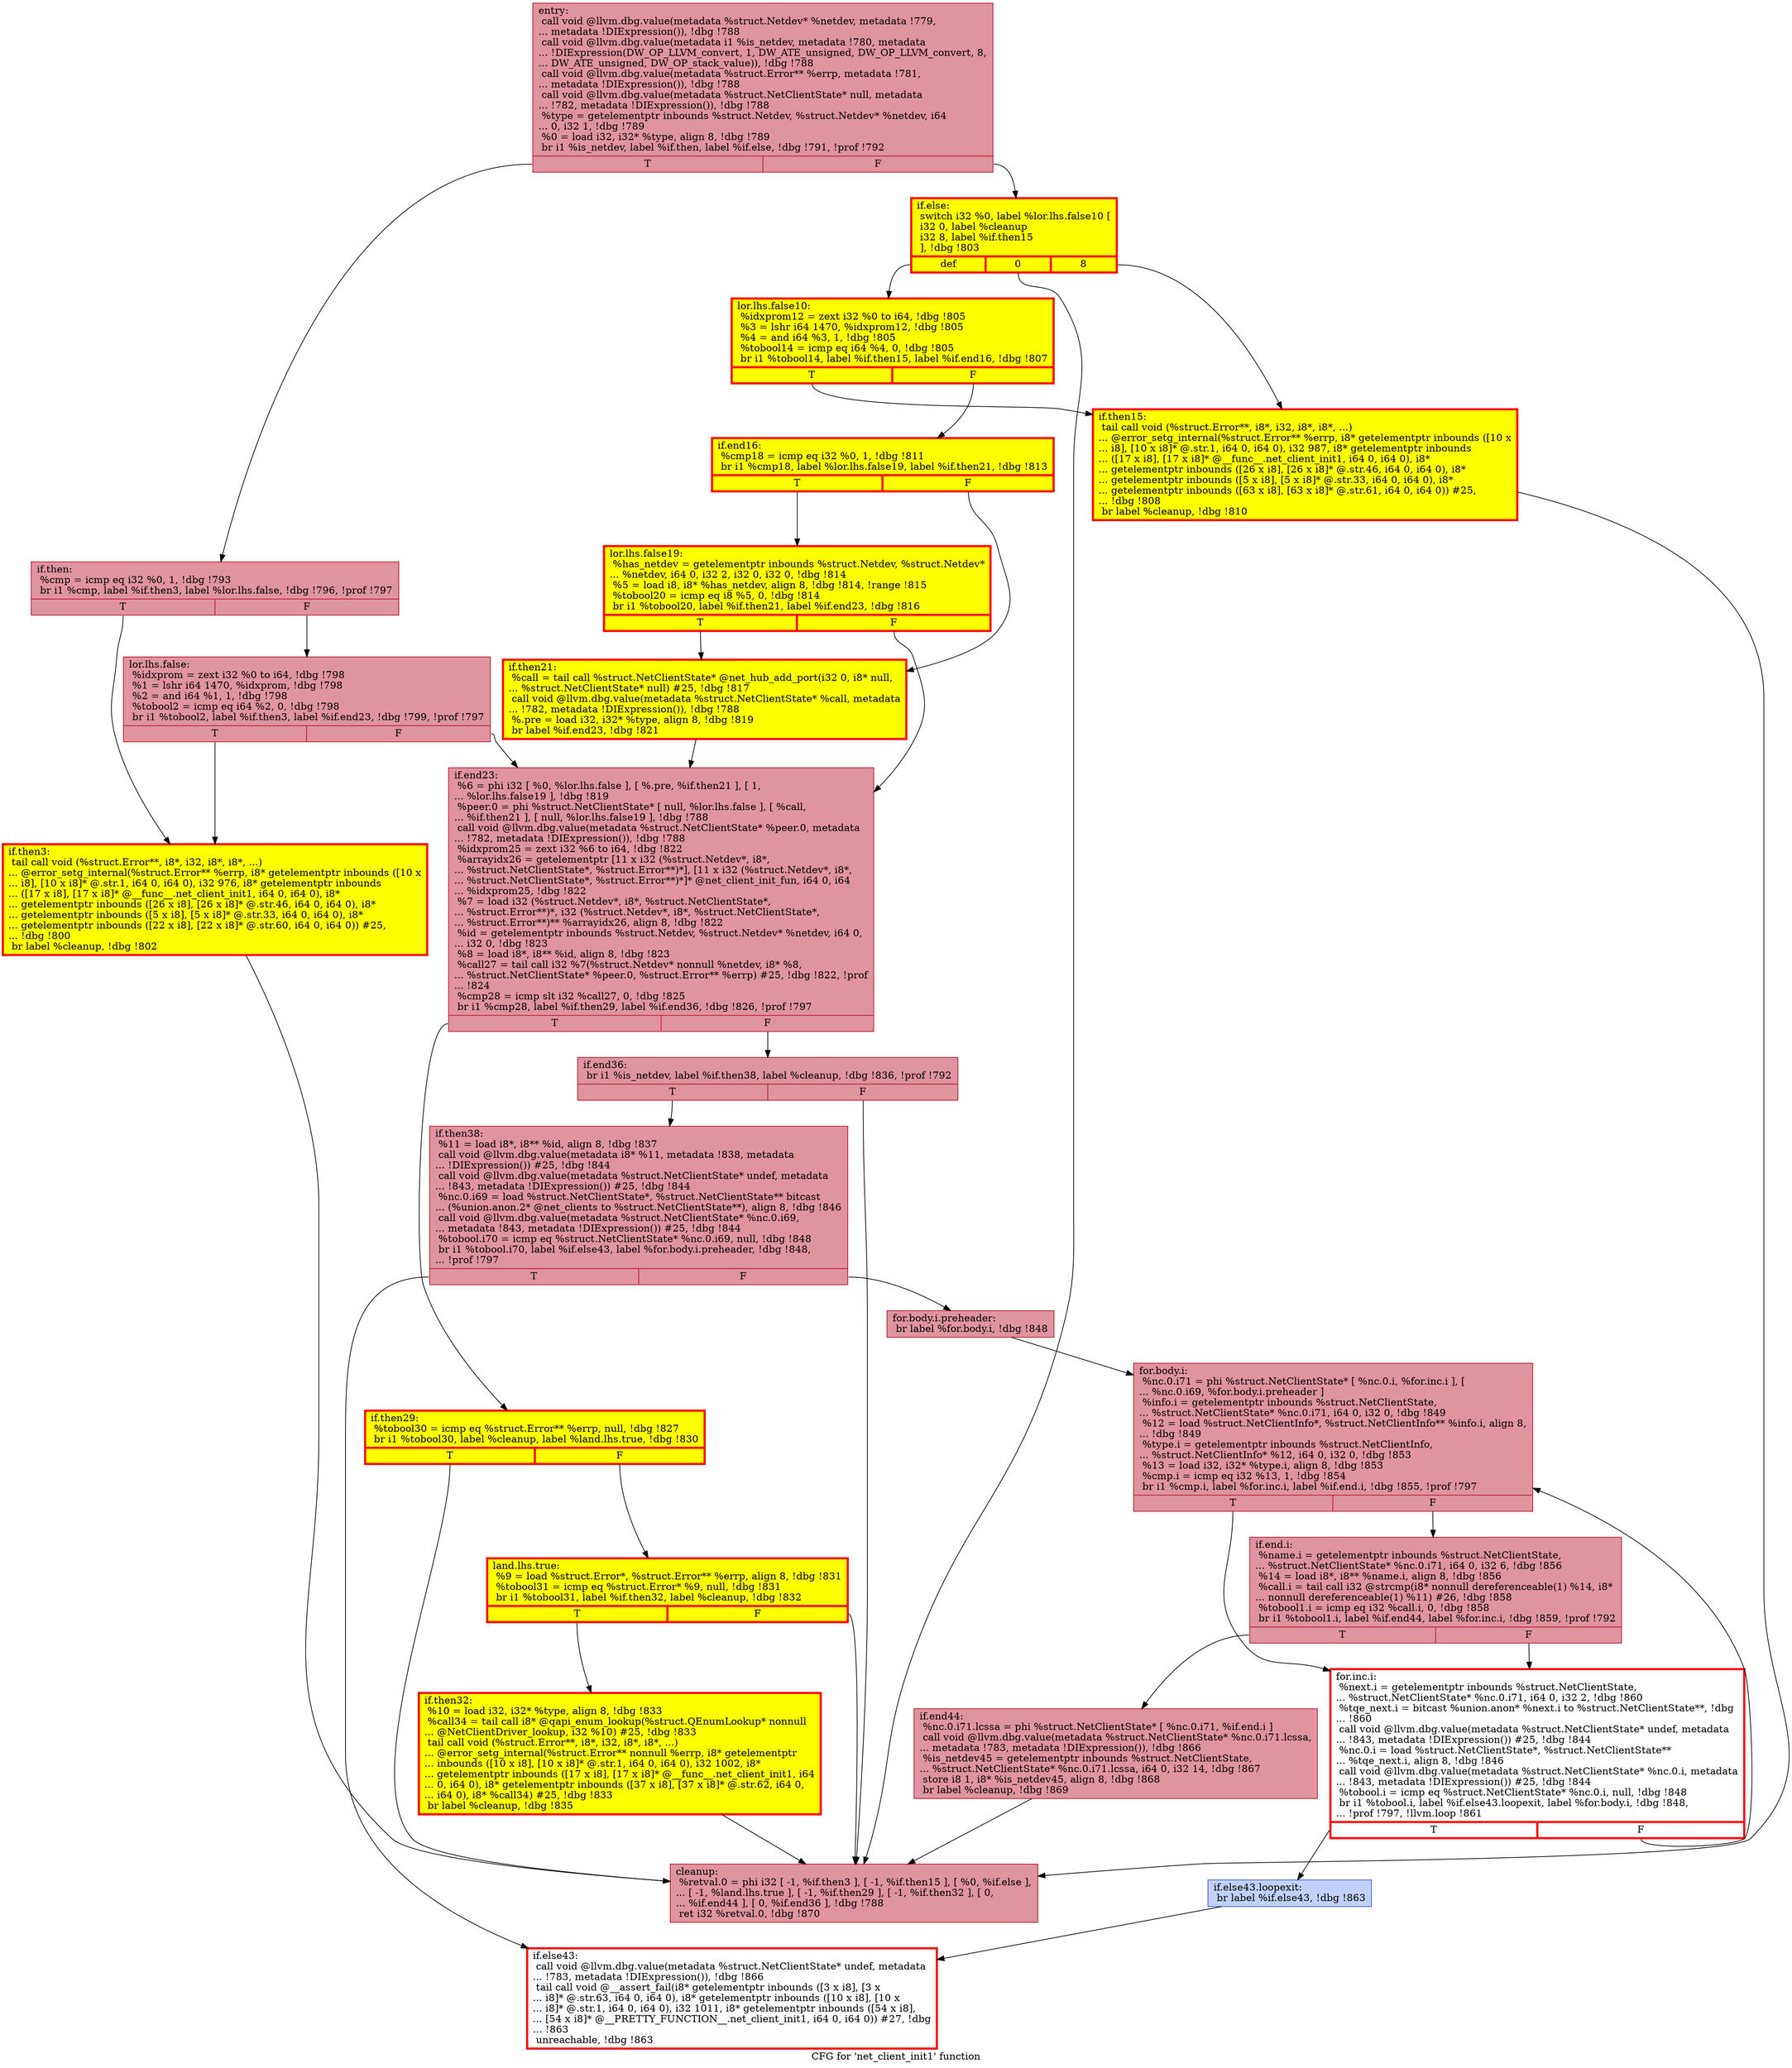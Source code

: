 digraph "CFG for 'net_client_init1' function" {
	label="CFG for 'net_client_init1' function";

	Node0x55a9bd5f3d00 [shape=record,color="#b70d28ff", style=filled, fillcolor="#b70d2870",label="{entry:\l  call void @llvm.dbg.value(metadata %struct.Netdev* %netdev, metadata !779,\l... metadata !DIExpression()), !dbg !788\l  call void @llvm.dbg.value(metadata i1 %is_netdev, metadata !780, metadata\l... !DIExpression(DW_OP_LLVM_convert, 1, DW_ATE_unsigned, DW_OP_LLVM_convert, 8,\l... DW_ATE_unsigned, DW_OP_stack_value)), !dbg !788\l  call void @llvm.dbg.value(metadata %struct.Error** %errp, metadata !781,\l... metadata !DIExpression()), !dbg !788\l  call void @llvm.dbg.value(metadata %struct.NetClientState* null, metadata\l... !782, metadata !DIExpression()), !dbg !788\l  %type = getelementptr inbounds %struct.Netdev, %struct.Netdev* %netdev, i64\l... 0, i32 1, !dbg !789\l  %0 = load i32, i32* %type, align 8, !dbg !789\l  br i1 %is_netdev, label %if.then, label %if.else, !dbg !791, !prof !792\l|{<s0>T|<s1>F}}"];
	Node0x55a9bd5f3d00:s0 -> Node0x55a9bd604400;
	Node0x55a9bd5f3d00:s1 -> Node0x55a9bd6044a0;
	Node0x55a9bd604400 [shape=record,color="#b70d28ff", style=filled, fillcolor="#b70d2870",label="{if.then:                                          \l  %cmp = icmp eq i32 %0, 1, !dbg !793\l  br i1 %cmp, label %if.then3, label %lor.lhs.false, !dbg !796, !prof !797\l|{<s0>T|<s1>F}}"];
	Node0x55a9bd604400:s0 -> Node0x55a9bd604930;
	Node0x55a9bd604400:s1 -> Node0x55a9bd604a10;
	Node0x55a9bd604a10 [shape=record,color="#b70d28ff", style=filled, fillcolor="#b70d2870",label="{lor.lhs.false:                                    \l  %idxprom = zext i32 %0 to i64, !dbg !798\l  %1 = lshr i64 1470, %idxprom, !dbg !798\l  %2 = and i64 %1, 1, !dbg !798\l  %tobool2 = icmp eq i64 %2, 0, !dbg !798\l  br i1 %tobool2, label %if.then3, label %if.end23, !dbg !799, !prof !797\l|{<s0>T|<s1>F}}"];
	Node0x55a9bd604a10:s0 -> Node0x55a9bd604930;
	Node0x55a9bd604a10:s1 -> Node0x55a9bd604450;
	Node0x55a9bd604930 [shape=record,penwidth=3.0, style="filled", color="red", fillcolor="yellow",label="{if.then3:                                         \l  tail call void (%struct.Error**, i8*, i32, i8*, i8*, ...)\l... @error_setg_internal(%struct.Error** %errp, i8* getelementptr inbounds ([10 x\l... i8], [10 x i8]* @.str.1, i64 0, i64 0), i32 976, i8* getelementptr inbounds\l... ([17 x i8], [17 x i8]* @__func__.net_client_init1, i64 0, i64 0), i8*\l... getelementptr inbounds ([26 x i8], [26 x i8]* @.str.46, i64 0, i64 0), i8*\l... getelementptr inbounds ([5 x i8], [5 x i8]* @.str.33, i64 0, i64 0), i8*\l... getelementptr inbounds ([22 x i8], [22 x i8]* @.str.60, i64 0, i64 0)) #25,\l... !dbg !800\l  br label %cleanup, !dbg !802\l}"];
	Node0x55a9bd604930 -> Node0x55a9bd4cccb0;
	Node0x55a9bd6044a0 [shape=record,penwidth=3.0, style="filled", color="red", fillcolor="yellow",label="{if.else:                                          \l  switch i32 %0, label %lor.lhs.false10 [\l    i32 0, label %cleanup\l    i32 8, label %if.then15\l  ], !dbg !803\l|{<s0>def|<s1>0|<s2>8}}"];
	Node0x55a9bd6044a0:s0 -> Node0x55a9bd606cd0;
	Node0x55a9bd6044a0:s1 -> Node0x55a9bd4cccb0;
	Node0x55a9bd6044a0:s2 -> Node0x55a9bd606c30;
	Node0x55a9bd606cd0 [shape=record,penwidth=3.0, style="filled", color="red", fillcolor="yellow",label="{lor.lhs.false10:                                  \l  %idxprom12 = zext i32 %0 to i64, !dbg !805\l  %3 = lshr i64 1470, %idxprom12, !dbg !805\l  %4 = and i64 %3, 1, !dbg !805\l  %tobool14 = icmp eq i64 %4, 0, !dbg !805\l  br i1 %tobool14, label %if.then15, label %if.end16, !dbg !807\l|{<s0>T|<s1>F}}"];
	Node0x55a9bd606cd0:s0 -> Node0x55a9bd606c30;
	Node0x55a9bd606cd0:s1 -> Node0x55a9bd606c80;
	Node0x55a9bd606c30 [shape=record,penwidth=3.0, style="filled", color="red", fillcolor="yellow",label="{if.then15:                                        \l  tail call void (%struct.Error**, i8*, i32, i8*, i8*, ...)\l... @error_setg_internal(%struct.Error** %errp, i8* getelementptr inbounds ([10 x\l... i8], [10 x i8]* @.str.1, i64 0, i64 0), i32 987, i8* getelementptr inbounds\l... ([17 x i8], [17 x i8]* @__func__.net_client_init1, i64 0, i64 0), i8*\l... getelementptr inbounds ([26 x i8], [26 x i8]* @.str.46, i64 0, i64 0), i8*\l... getelementptr inbounds ([5 x i8], [5 x i8]* @.str.33, i64 0, i64 0), i8*\l... getelementptr inbounds ([63 x i8], [63 x i8]* @.str.61, i64 0, i64 0)) #25,\l... !dbg !808\l  br label %cleanup, !dbg !810\l}"];
	Node0x55a9bd606c30 -> Node0x55a9bd4cccb0;
	Node0x55a9bd606c80 [shape=record,penwidth=3.0, style="filled", color="red", fillcolor="yellow",label="{if.end16:                                         \l  %cmp18 = icmp eq i32 %0, 1, !dbg !811\l  br i1 %cmp18, label %lor.lhs.false19, label %if.then21, !dbg !813\l|{<s0>T|<s1>F}}"];
	Node0x55a9bd606c80:s0 -> Node0x55a9bd608000;
	Node0x55a9bd606c80:s1 -> Node0x55a9bd607a80;
	Node0x55a9bd608000 [shape=record,penwidth=3.0, style="filled", color="red", fillcolor="yellow",label="{lor.lhs.false19:                                  \l  %has_netdev = getelementptr inbounds %struct.Netdev, %struct.Netdev*\l... %netdev, i64 0, i32 2, i32 0, i32 0, !dbg !814\l  %5 = load i8, i8* %has_netdev, align 8, !dbg !814, !range !815\l  %tobool20 = icmp eq i8 %5, 0, !dbg !814\l  br i1 %tobool20, label %if.then21, label %if.end23, !dbg !816\l|{<s0>T|<s1>F}}"];
	Node0x55a9bd608000:s0 -> Node0x55a9bd607a80;
	Node0x55a9bd608000:s1 -> Node0x55a9bd604450;
	Node0x55a9bd607a80 [shape=record,penwidth=3.0, style="filled", color="red", fillcolor="yellow",label="{if.then21:                                        \l  %call = tail call %struct.NetClientState* @net_hub_add_port(i32 0, i8* null,\l... %struct.NetClientState* null) #25, !dbg !817\l  call void @llvm.dbg.value(metadata %struct.NetClientState* %call, metadata\l... !782, metadata !DIExpression()), !dbg !788\l  %.pre = load i32, i32* %type, align 8, !dbg !819\l  br label %if.end23, !dbg !821\l}"];
	Node0x55a9bd607a80 -> Node0x55a9bd604450;
	Node0x55a9bd604450 [shape=record,color="#b70d28ff", style=filled, fillcolor="#b70d2870",label="{if.end23:                                         \l  %6 = phi i32 [ %0, %lor.lhs.false ], [ %.pre, %if.then21 ], [ 1,\l... %lor.lhs.false19 ], !dbg !819\l  %peer.0 = phi %struct.NetClientState* [ null, %lor.lhs.false ], [ %call,\l... %if.then21 ], [ null, %lor.lhs.false19 ], !dbg !788\l  call void @llvm.dbg.value(metadata %struct.NetClientState* %peer.0, metadata\l... !782, metadata !DIExpression()), !dbg !788\l  %idxprom25 = zext i32 %6 to i64, !dbg !822\l  %arrayidx26 = getelementptr [11 x i32 (%struct.Netdev*, i8*,\l... %struct.NetClientState*, %struct.Error**)*], [11 x i32 (%struct.Netdev*, i8*,\l... %struct.NetClientState*, %struct.Error**)*]* @net_client_init_fun, i64 0, i64\l... %idxprom25, !dbg !822\l  %7 = load i32 (%struct.Netdev*, i8*, %struct.NetClientState*,\l... %struct.Error**)*, i32 (%struct.Netdev*, i8*, %struct.NetClientState*,\l... %struct.Error**)** %arrayidx26, align 8, !dbg !822\l  %id = getelementptr inbounds %struct.Netdev, %struct.Netdev* %netdev, i64 0,\l... i32 0, !dbg !823\l  %8 = load i8*, i8** %id, align 8, !dbg !823\l  %call27 = tail call i32 %7(%struct.Netdev* nonnull %netdev, i8* %8,\l... %struct.NetClientState* %peer.0, %struct.Error** %errp) #25, !dbg !822, !prof\l... !824\l  %cmp28 = icmp slt i32 %call27, 0, !dbg !825\l  br i1 %cmp28, label %if.then29, label %if.end36, !dbg !826, !prof !797\l|{<s0>T|<s1>F}}"];
	Node0x55a9bd604450:s0 -> Node0x55a9bd609780;
	Node0x55a9bd604450:s1 -> Node0x55a9bd6097d0;
	Node0x55a9bd609780 [shape=record,penwidth=3.0, style="filled", color="red", fillcolor="yellow",label="{if.then29:                                        \l  %tobool30 = icmp eq %struct.Error** %errp, null, !dbg !827\l  br i1 %tobool30, label %cleanup, label %land.lhs.true, !dbg !830\l|{<s0>T|<s1>F}}"];
	Node0x55a9bd609780:s0 -> Node0x55a9bd4cccb0;
	Node0x55a9bd609780:s1 -> Node0x55a9bd60a350;
	Node0x55a9bd60a350 [shape=record,penwidth=3.0, style="filled", color="red", fillcolor="yellow",label="{land.lhs.true:                                    \l  %9 = load %struct.Error*, %struct.Error** %errp, align 8, !dbg !831\l  %tobool31 = icmp eq %struct.Error* %9, null, !dbg !831\l  br i1 %tobool31, label %if.then32, label %cleanup, !dbg !832\l|{<s0>T|<s1>F}}"];
	Node0x55a9bd60a350:s0 -> Node0x55a9bd60a2b0;
	Node0x55a9bd60a350:s1 -> Node0x55a9bd4cccb0;
	Node0x55a9bd60a2b0 [shape=record,penwidth=3.0, style="filled", color="red", fillcolor="yellow",label="{if.then32:                                        \l  %10 = load i32, i32* %type, align 8, !dbg !833\l  %call34 = tail call i8* @qapi_enum_lookup(%struct.QEnumLookup* nonnull\l... @NetClientDriver_lookup, i32 %10) #25, !dbg !833\l  tail call void (%struct.Error**, i8*, i32, i8*, i8*, ...)\l... @error_setg_internal(%struct.Error** nonnull %errp, i8* getelementptr\l... inbounds ([10 x i8], [10 x i8]* @.str.1, i64 0, i64 0), i32 1002, i8*\l... getelementptr inbounds ([17 x i8], [17 x i8]* @__func__.net_client_init1, i64\l... 0, i64 0), i8* getelementptr inbounds ([37 x i8], [37 x i8]* @.str.62, i64 0,\l... i64 0), i8* %call34) #25, !dbg !833\l  br label %cleanup, !dbg !835\l}"];
	Node0x55a9bd60a2b0 -> Node0x55a9bd4cccb0;
	Node0x55a9bd6097d0 [shape=record,color="#b70d28ff", style=filled, fillcolor="#b70d2870",label="{if.end36:                                         \l  br i1 %is_netdev, label %if.then38, label %cleanup, !dbg !836, !prof !792\l|{<s0>T|<s1>F}}"];
	Node0x55a9bd6097d0:s0 -> Node0x55a9bd60ae10;
	Node0x55a9bd6097d0:s1 -> Node0x55a9bd4cccb0;
	Node0x55a9bd60ae10 [shape=record,color="#b70d28ff", style=filled, fillcolor="#b70d2870",label="{if.then38:                                        \l  %11 = load i8*, i8** %id, align 8, !dbg !837\l  call void @llvm.dbg.value(metadata i8* %11, metadata !838, metadata\l... !DIExpression()) #25, !dbg !844\l  call void @llvm.dbg.value(metadata %struct.NetClientState* undef, metadata\l... !843, metadata !DIExpression()) #25, !dbg !844\l  %nc.0.i69 = load %struct.NetClientState*, %struct.NetClientState** bitcast\l... (%union.anon.2* @net_clients to %struct.NetClientState**), align 8, !dbg !846\l  call void @llvm.dbg.value(metadata %struct.NetClientState* %nc.0.i69,\l... metadata !843, metadata !DIExpression()) #25, !dbg !844\l  %tobool.i70 = icmp eq %struct.NetClientState* %nc.0.i69, null, !dbg !848\l  br i1 %tobool.i70, label %if.else43, label %for.body.i.preheader, !dbg !848,\l... !prof !797\l|{<s0>T|<s1>F}}"];
	Node0x55a9bd60ae10:s0 -> Node0x55a9bd60bfd0;
	Node0x55a9bd60ae10:s1 -> Node0x55a9bd77b110;
	Node0x55a9bd77b110 [shape=record,color="#b70d28ff", style=filled, fillcolor="#b70d2870",label="{for.body.i.preheader:                             \l  br label %for.body.i, !dbg !848\l}"];
	Node0x55a9bd77b110 -> Node0x55a9bd518580;
	Node0x55a9bd518580 [shape=record,color="#b70d28ff", style=filled, fillcolor="#b70d2870",label="{for.body.i:                                       \l  %nc.0.i71 = phi %struct.NetClientState* [ %nc.0.i, %for.inc.i ], [\l... %nc.0.i69, %for.body.i.preheader ]\l  %info.i = getelementptr inbounds %struct.NetClientState,\l... %struct.NetClientState* %nc.0.i71, i64 0, i32 0, !dbg !849\l  %12 = load %struct.NetClientInfo*, %struct.NetClientInfo** %info.i, align 8,\l... !dbg !849\l  %type.i = getelementptr inbounds %struct.NetClientInfo,\l... %struct.NetClientInfo* %12, i64 0, i32 0, !dbg !853\l  %13 = load i32, i32* %type.i, align 8, !dbg !853\l  %cmp.i = icmp eq i32 %13, 1, !dbg !854\l  br i1 %cmp.i, label %for.inc.i, label %if.end.i, !dbg !855, !prof !797\l|{<s0>T|<s1>F}}"];
	Node0x55a9bd518580:s0 -> Node0x55a9bd5a9960;
	Node0x55a9bd518580:s1 -> Node0x55a9bd5c6ab0;
	Node0x55a9bd5c6ab0 [shape=record,color="#b70d28ff", style=filled, fillcolor="#b70d2870",label="{if.end.i:                                         \l  %name.i = getelementptr inbounds %struct.NetClientState,\l... %struct.NetClientState* %nc.0.i71, i64 0, i32 6, !dbg !856\l  %14 = load i8*, i8** %name.i, align 8, !dbg !856\l  %call.i = tail call i32 @strcmp(i8* nonnull dereferenceable(1) %14, i8*\l... nonnull dereferenceable(1) %11) #26, !dbg !858\l  %tobool1.i = icmp eq i32 %call.i, 0, !dbg !858\l  br i1 %tobool1.i, label %if.end44, label %for.inc.i, !dbg !859, !prof !792\l|{<s0>T|<s1>F}}"];
	Node0x55a9bd5c6ab0:s0 -> Node0x55a9bd60bf60;
	Node0x55a9bd5c6ab0:s1 -> Node0x55a9bd5a9960;
	Node0x55a9bd5a9960 [shape=record,penwidth=3.0, color="red",label="{for.inc.i:                                        \l  %next.i = getelementptr inbounds %struct.NetClientState,\l... %struct.NetClientState* %nc.0.i71, i64 0, i32 2, !dbg !860\l  %tqe_next.i = bitcast %union.anon* %next.i to %struct.NetClientState**, !dbg\l... !860\l  call void @llvm.dbg.value(metadata %struct.NetClientState* undef, metadata\l... !843, metadata !DIExpression()) #25, !dbg !844\l  %nc.0.i = load %struct.NetClientState*, %struct.NetClientState**\l... %tqe_next.i, align 8, !dbg !846\l  call void @llvm.dbg.value(metadata %struct.NetClientState* %nc.0.i, metadata\l... !843, metadata !DIExpression()) #25, !dbg !844\l  %tobool.i = icmp eq %struct.NetClientState* %nc.0.i, null, !dbg !848\l  br i1 %tobool.i, label %if.else43.loopexit, label %for.body.i, !dbg !848,\l... !prof !797, !llvm.loop !861\l|{<s0>T|<s1>F}}"];
	Node0x55a9bd5a9960:s0 -> Node0x55a9bd7be690;
	Node0x55a9bd5a9960:s1 -> Node0x55a9bd518580;
	Node0x55a9bd7be690 [shape=record,color="#3d50c3ff", style=filled, fillcolor="#7396f570",label="{if.else43.loopexit:                               \l  br label %if.else43, !dbg !863\l}"];
	Node0x55a9bd7be690 -> Node0x55a9bd60bfd0;
	Node0x55a9bd60bfd0 [shape=record,penwidth=3.0, color="red",label="{if.else43:                                        \l  call void @llvm.dbg.value(metadata %struct.NetClientState* undef, metadata\l... !783, metadata !DIExpression()), !dbg !866\l  tail call void @__assert_fail(i8* getelementptr inbounds ([3 x i8], [3 x\l... i8]* @.str.63, i64 0, i64 0), i8* getelementptr inbounds ([10 x i8], [10 x\l... i8]* @.str.1, i64 0, i64 0), i32 1011, i8* getelementptr inbounds ([54 x i8],\l... [54 x i8]* @__PRETTY_FUNCTION__.net_client_init1, i64 0, i64 0)) #27, !dbg\l... !863\l  unreachable, !dbg !863\l}"];
	Node0x55a9bd60bf60 [shape=record,color="#b70d28ff", style=filled, fillcolor="#b70d2870",label="{if.end44:                                         \l  %nc.0.i71.lcssa = phi %struct.NetClientState* [ %nc.0.i71, %if.end.i ]\l  call void @llvm.dbg.value(metadata %struct.NetClientState* %nc.0.i71.lcssa,\l... metadata !783, metadata !DIExpression()), !dbg !866\l  %is_netdev45 = getelementptr inbounds %struct.NetClientState,\l... %struct.NetClientState* %nc.0.i71.lcssa, i64 0, i32 14, !dbg !867\l  store i8 1, i8* %is_netdev45, align 8, !dbg !868\l  br label %cleanup, !dbg !869\l}"];
	Node0x55a9bd60bf60 -> Node0x55a9bd4cccb0;
	Node0x55a9bd4cccb0 [shape=record,color="#b70d28ff", style=filled, fillcolor="#b70d2870",label="{cleanup:                                          \l  %retval.0 = phi i32 [ -1, %if.then3 ], [ -1, %if.then15 ], [ %0, %if.else ],\l... [ -1, %land.lhs.true ], [ -1, %if.then29 ], [ -1, %if.then32 ], [ 0,\l... %if.end44 ], [ 0, %if.end36 ], !dbg !788\l  ret i32 %retval.0, !dbg !870\l}"];
}
